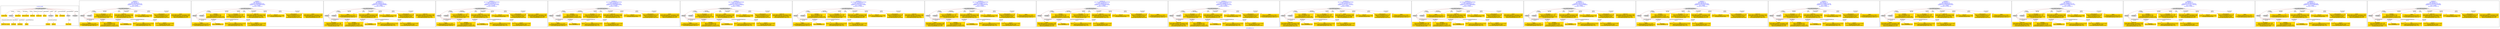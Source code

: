 digraph n0 {
fontcolor="blue"
remincross="true"
label="s28-wildlife-art.csv"
subgraph cluster_0 {
label="1-correct model"
n2[style="filled",color="white",fillcolor="lightgray",label="CulturalHeritageObject1"];
n3[shape="plaintext",style="filled",fillcolor="gold",label="Create Date"];
n4[style="filled",color="white",fillcolor="lightgray",label="Person1"];
n5[shape="plaintext",style="filled",fillcolor="gold",label="Description"];
n6[shape="plaintext",style="filled",fillcolor="gold",label="Measurements"];
n7[shape="plaintext",style="filled",fillcolor="gold",label="Materials"];
n8[shape="plaintext",style="filled",fillcolor="gold",label="Credit Line"];
n9[shape="plaintext",style="filled",fillcolor="gold",label="Owner"];
n10[style="filled",color="white",fillcolor="lightgray",label="Concept1"];
n11[shape="plaintext",style="filled",fillcolor="gold",label="Title"];
n12[shape="plaintext",style="filled",fillcolor="gold",label="ID Number"];
n13[style="filled",color="white",fillcolor="lightgray",label="Place1"];
n14[style="filled",color="white",fillcolor="lightgray",label="Concept2"];
n15[shape="plaintext",style="filled",fillcolor="gold",label="Maker Bio Country"];
n16[shape="plaintext",style="filled",fillcolor="gold",label="birthDate"];
n17[shape="plaintext",style="filled",fillcolor="gold",label="deathDate"];
n18[shape="plaintext",style="filled",fillcolor="gold",label="Maker"];
n19[shape="plaintext",style="filled",fillcolor="gold",label="Place Made"];
n20[shape="plaintext",style="filled",fillcolor="gold",label="Category"];
n21[shape="plaintext",style="filled",fillcolor="gold",label="Option1"];
}
subgraph cluster_1 {
label="candidate 0\nlink coherence:1.0\nnode coherence:1.0\nconfidence:0.6515340350281529\nmapping score:0.667178011676051\ncost:11.99999\n-precision:0.58-recall:0.37"
n23[style="filled",color="white",fillcolor="lightgray",label="CulturalHeritageObject1"];
n24[style="filled",color="white",fillcolor="lightgray",label="Person1"];
n25[style="filled",color="white",fillcolor="lightgray",label="Concept1"];
n26[shape="plaintext",style="filled",fillcolor="gold",label="Maker\n[Person,nameOfThePerson,0.956]\n[CulturalHeritageObject,provenance,0.024]\n[CulturalHeritageObject,title,0.02]"];
n27[shape="plaintext",style="filled",fillcolor="gold",label="Category\n[CulturalHeritageObject,provenance,0.684]\n[Concept,prefLabel,0.282]\n[CulturalHeritageObject,medium,0.034]"];
n28[shape="plaintext",style="filled",fillcolor="gold",label="Description\n[CulturalHeritageObject,title,0.798]\n[Person,nameOfThePerson,0.113]\n[CulturalHeritageObject,provenance,0.063]\n[Concept,prefLabel,0.026]"];
n29[shape="plaintext",style="filled",fillcolor="gold",label="Credit Line\n[CulturalHeritageObject,provenance,0.534]\n[CulturalHeritageObject,rightsHolder,0.364]\n[Person,nameOfThePerson,0.055]\n[CulturalHeritageObject,title,0.047]"];
n30[shape="plaintext",style="filled",fillcolor="gold",label="Materials\n[CulturalHeritageObject,medium,0.998]\n[Concept,prefLabel,0.002]"];
n31[shape="plaintext",style="filled",fillcolor="gold",label="Measurements\n[CulturalHeritageObject,extent,0.76]\n[Person,nameOfThePerson,0.23]\n[Person,dateOfDeath,0.009]\n[CulturalHeritageObject,title,0.001]"];
n32[shape="plaintext",style="filled",fillcolor="gold",label="birthDate\n[Person,dateOfDeath,0.67]\n[Person,dateOfBirth,0.188]\n[CulturalHeritageObject,created,0.128]\n[CulturalHeritageObject,provenance,0.014]"];
n33[shape="plaintext",style="filled",fillcolor="gold",label="deathDate\n[Person,dateOfDeath,1.0]"];
n34[shape="plaintext",style="filled",fillcolor="gold",label="Owner\n[CulturalHeritageObject,provenance,0.538]\n[CulturalHeritageObject,rightsHolder,0.301]\n[CulturalHeritageObject,title,0.088]\n[Person,nameOfThePerson,0.073]"];
n35[shape="plaintext",style="filled",fillcolor="gold",label="Title\n[Person,countryAssociatedWithThePerson,0.632]\n[Person,nameOfThePerson,0.216]\n[CulturalHeritageObject,title,0.152]"];
}
subgraph cluster_2 {
label="candidate 1\nlink coherence:1.0\nnode coherence:1.0\nconfidence:0.6455809899438589\nmapping score:0.6651936633146196\ncost:11.99999\n-precision:0.5-recall:0.32"
n37[style="filled",color="white",fillcolor="lightgray",label="CulturalHeritageObject1"];
n38[style="filled",color="white",fillcolor="lightgray",label="Person1"];
n39[style="filled",color="white",fillcolor="lightgray",label="Concept1"];
n40[shape="plaintext",style="filled",fillcolor="gold",label="Maker\n[Person,nameOfThePerson,0.956]\n[CulturalHeritageObject,provenance,0.024]\n[CulturalHeritageObject,title,0.02]"];
n41[shape="plaintext",style="filled",fillcolor="gold",label="Category\n[CulturalHeritageObject,provenance,0.684]\n[Concept,prefLabel,0.282]\n[CulturalHeritageObject,medium,0.034]"];
n42[shape="plaintext",style="filled",fillcolor="gold",label="birthDate\n[Person,dateOfDeath,0.67]\n[Person,dateOfBirth,0.188]\n[CulturalHeritageObject,created,0.128]\n[CulturalHeritageObject,provenance,0.014]"];
n43[shape="plaintext",style="filled",fillcolor="gold",label="Description\n[CulturalHeritageObject,title,0.798]\n[Person,nameOfThePerson,0.113]\n[CulturalHeritageObject,provenance,0.063]\n[Concept,prefLabel,0.026]"];
n44[shape="plaintext",style="filled",fillcolor="gold",label="Credit Line\n[CulturalHeritageObject,provenance,0.534]\n[CulturalHeritageObject,rightsHolder,0.364]\n[Person,nameOfThePerson,0.055]\n[CulturalHeritageObject,title,0.047]"];
n45[shape="plaintext",style="filled",fillcolor="gold",label="Materials\n[CulturalHeritageObject,medium,0.998]\n[Concept,prefLabel,0.002]"];
n46[shape="plaintext",style="filled",fillcolor="gold",label="Measurements\n[CulturalHeritageObject,extent,0.76]\n[Person,nameOfThePerson,0.23]\n[Person,dateOfDeath,0.009]\n[CulturalHeritageObject,title,0.001]"];
n47[shape="plaintext",style="filled",fillcolor="gold",label="deathDate\n[Person,dateOfDeath,1.0]"];
n48[shape="plaintext",style="filled",fillcolor="gold",label="Owner\n[CulturalHeritageObject,provenance,0.538]\n[CulturalHeritageObject,rightsHolder,0.301]\n[CulturalHeritageObject,title,0.088]\n[Person,nameOfThePerson,0.073]"];
n49[shape="plaintext",style="filled",fillcolor="gold",label="Title\n[Person,countryAssociatedWithThePerson,0.632]\n[Person,nameOfThePerson,0.216]\n[CulturalHeritageObject,title,0.152]"];
}
subgraph cluster_3 {
label="candidate 10\nlink coherence:1.0\nnode coherence:1.0\nconfidence:0.482581014806558\nmapping score:0.6108603382688527\ncost:11.99999\n-precision:0.67-recall:0.42"
n51[style="filled",color="white",fillcolor="lightgray",label="CulturalHeritageObject1"];
n52[style="filled",color="white",fillcolor="lightgray",label="Person1"];
n53[style="filled",color="white",fillcolor="lightgray",label="Concept1"];
n54[shape="plaintext",style="filled",fillcolor="gold",label="Description\n[CulturalHeritageObject,title,0.798]\n[Person,nameOfThePerson,0.113]\n[CulturalHeritageObject,provenance,0.063]\n[Concept,prefLabel,0.026]"];
n55[shape="plaintext",style="filled",fillcolor="gold",label="Category\n[CulturalHeritageObject,provenance,0.684]\n[Concept,prefLabel,0.282]\n[CulturalHeritageObject,medium,0.034]"];
n56[shape="plaintext",style="filled",fillcolor="gold",label="Maker\n[Person,nameOfThePerson,0.956]\n[CulturalHeritageObject,provenance,0.024]\n[CulturalHeritageObject,title,0.02]"];
n57[shape="plaintext",style="filled",fillcolor="gold",label="Owner\n[CulturalHeritageObject,provenance,0.538]\n[CulturalHeritageObject,rightsHolder,0.301]\n[CulturalHeritageObject,title,0.088]\n[Person,nameOfThePerson,0.073]"];
n58[shape="plaintext",style="filled",fillcolor="gold",label="Materials\n[CulturalHeritageObject,medium,0.998]\n[Concept,prefLabel,0.002]"];
n59[shape="plaintext",style="filled",fillcolor="gold",label="Measurements\n[CulturalHeritageObject,extent,0.76]\n[Person,nameOfThePerson,0.23]\n[Person,dateOfDeath,0.009]\n[CulturalHeritageObject,title,0.001]"];
n60[shape="plaintext",style="filled",fillcolor="gold",label="birthDate\n[Person,dateOfDeath,0.67]\n[Person,dateOfBirth,0.188]\n[CulturalHeritageObject,created,0.128]\n[CulturalHeritageObject,provenance,0.014]"];
n61[shape="plaintext",style="filled",fillcolor="gold",label="deathDate\n[Person,dateOfDeath,1.0]"];
n62[shape="plaintext",style="filled",fillcolor="gold",label="Credit Line\n[CulturalHeritageObject,provenance,0.534]\n[CulturalHeritageObject,rightsHolder,0.364]\n[Person,nameOfThePerson,0.055]\n[CulturalHeritageObject,title,0.047]"];
n63[shape="plaintext",style="filled",fillcolor="gold",label="Title\n[Person,countryAssociatedWithThePerson,0.632]\n[Person,nameOfThePerson,0.216]\n[CulturalHeritageObject,title,0.152]"];
}
subgraph cluster_4 {
label="candidate 11\nlink coherence:0.9166666666666666\nnode coherence:1.0\nconfidence:0.6515340350281529\nmapping score:0.667178011676051\ncost:111.009992\n-precision:0.58-recall:0.37"
n65[style="filled",color="white",fillcolor="lightgray",label="CulturalHeritageObject1"];
n66[style="filled",color="white",fillcolor="lightgray",label="Person1"];
n67[style="filled",color="white",fillcolor="lightgray",label="Concept1"];
n68[shape="plaintext",style="filled",fillcolor="gold",label="Maker\n[Person,nameOfThePerson,0.956]\n[CulturalHeritageObject,provenance,0.024]\n[CulturalHeritageObject,title,0.02]"];
n69[shape="plaintext",style="filled",fillcolor="gold",label="Category\n[CulturalHeritageObject,provenance,0.684]\n[Concept,prefLabel,0.282]\n[CulturalHeritageObject,medium,0.034]"];
n70[shape="plaintext",style="filled",fillcolor="gold",label="Description\n[CulturalHeritageObject,title,0.798]\n[Person,nameOfThePerson,0.113]\n[CulturalHeritageObject,provenance,0.063]\n[Concept,prefLabel,0.026]"];
n71[shape="plaintext",style="filled",fillcolor="gold",label="Credit Line\n[CulturalHeritageObject,provenance,0.534]\n[CulturalHeritageObject,rightsHolder,0.364]\n[Person,nameOfThePerson,0.055]\n[CulturalHeritageObject,title,0.047]"];
n72[shape="plaintext",style="filled",fillcolor="gold",label="Materials\n[CulturalHeritageObject,medium,0.998]\n[Concept,prefLabel,0.002]"];
n73[shape="plaintext",style="filled",fillcolor="gold",label="Measurements\n[CulturalHeritageObject,extent,0.76]\n[Person,nameOfThePerson,0.23]\n[Person,dateOfDeath,0.009]\n[CulturalHeritageObject,title,0.001]"];
n74[shape="plaintext",style="filled",fillcolor="gold",label="birthDate\n[Person,dateOfDeath,0.67]\n[Person,dateOfBirth,0.188]\n[CulturalHeritageObject,created,0.128]\n[CulturalHeritageObject,provenance,0.014]"];
n75[shape="plaintext",style="filled",fillcolor="gold",label="deathDate\n[Person,dateOfDeath,1.0]"];
n76[shape="plaintext",style="filled",fillcolor="gold",label="Owner\n[CulturalHeritageObject,provenance,0.538]\n[CulturalHeritageObject,rightsHolder,0.301]\n[CulturalHeritageObject,title,0.088]\n[Person,nameOfThePerson,0.073]"];
n77[shape="plaintext",style="filled",fillcolor="gold",label="Title\n[Person,countryAssociatedWithThePerson,0.632]\n[Person,nameOfThePerson,0.216]\n[CulturalHeritageObject,title,0.152]"];
}
subgraph cluster_5 {
label="candidate 12\nlink coherence:0.9166666666666666\nnode coherence:1.0\nconfidence:0.6455809899438589\nmapping score:0.6651936633146196\ncost:111.009992\n-precision:0.5-recall:0.32"
n79[style="filled",color="white",fillcolor="lightgray",label="CulturalHeritageObject1"];
n80[style="filled",color="white",fillcolor="lightgray",label="Person1"];
n81[style="filled",color="white",fillcolor="lightgray",label="Concept1"];
n82[shape="plaintext",style="filled",fillcolor="gold",label="Maker\n[Person,nameOfThePerson,0.956]\n[CulturalHeritageObject,provenance,0.024]\n[CulturalHeritageObject,title,0.02]"];
n83[shape="plaintext",style="filled",fillcolor="gold",label="Category\n[CulturalHeritageObject,provenance,0.684]\n[Concept,prefLabel,0.282]\n[CulturalHeritageObject,medium,0.034]"];
n84[shape="plaintext",style="filled",fillcolor="gold",label="birthDate\n[Person,dateOfDeath,0.67]\n[Person,dateOfBirth,0.188]\n[CulturalHeritageObject,created,0.128]\n[CulturalHeritageObject,provenance,0.014]"];
n85[shape="plaintext",style="filled",fillcolor="gold",label="Description\n[CulturalHeritageObject,title,0.798]\n[Person,nameOfThePerson,0.113]\n[CulturalHeritageObject,provenance,0.063]\n[Concept,prefLabel,0.026]"];
n86[shape="plaintext",style="filled",fillcolor="gold",label="Credit Line\n[CulturalHeritageObject,provenance,0.534]\n[CulturalHeritageObject,rightsHolder,0.364]\n[Person,nameOfThePerson,0.055]\n[CulturalHeritageObject,title,0.047]"];
n87[shape="plaintext",style="filled",fillcolor="gold",label="Materials\n[CulturalHeritageObject,medium,0.998]\n[Concept,prefLabel,0.002]"];
n88[shape="plaintext",style="filled",fillcolor="gold",label="Measurements\n[CulturalHeritageObject,extent,0.76]\n[Person,nameOfThePerson,0.23]\n[Person,dateOfDeath,0.009]\n[CulturalHeritageObject,title,0.001]"];
n89[shape="plaintext",style="filled",fillcolor="gold",label="deathDate\n[Person,dateOfDeath,1.0]"];
n90[shape="plaintext",style="filled",fillcolor="gold",label="Owner\n[CulturalHeritageObject,provenance,0.538]\n[CulturalHeritageObject,rightsHolder,0.301]\n[CulturalHeritageObject,title,0.088]\n[Person,nameOfThePerson,0.073]"];
n91[shape="plaintext",style="filled",fillcolor="gold",label="Title\n[Person,countryAssociatedWithThePerson,0.632]\n[Person,nameOfThePerson,0.216]\n[CulturalHeritageObject,title,0.152]"];
}
subgraph cluster_6 {
label="candidate 13\nlink coherence:0.9166666666666666\nnode coherence:1.0\nconfidence:0.64473137996425\nmapping score:0.6649104599880834\ncost:111.009992\n-precision:0.75-recall:0.47"
n93[style="filled",color="white",fillcolor="lightgray",label="CulturalHeritageObject1"];
n94[style="filled",color="white",fillcolor="lightgray",label="Person1"];
n95[style="filled",color="white",fillcolor="lightgray",label="Concept1"];
n96[shape="plaintext",style="filled",fillcolor="gold",label="Maker\n[Person,nameOfThePerson,0.956]\n[CulturalHeritageObject,provenance,0.024]\n[CulturalHeritageObject,title,0.02]"];
n97[shape="plaintext",style="filled",fillcolor="gold",label="Category\n[CulturalHeritageObject,provenance,0.684]\n[Concept,prefLabel,0.282]\n[CulturalHeritageObject,medium,0.034]"];
n98[shape="plaintext",style="filled",fillcolor="gold",label="Description\n[CulturalHeritageObject,title,0.798]\n[Person,nameOfThePerson,0.113]\n[CulturalHeritageObject,provenance,0.063]\n[Concept,prefLabel,0.026]"];
n99[shape="plaintext",style="filled",fillcolor="gold",label="Owner\n[CulturalHeritageObject,provenance,0.538]\n[CulturalHeritageObject,rightsHolder,0.301]\n[CulturalHeritageObject,title,0.088]\n[Person,nameOfThePerson,0.073]"];
n100[shape="plaintext",style="filled",fillcolor="gold",label="Materials\n[CulturalHeritageObject,medium,0.998]\n[Concept,prefLabel,0.002]"];
n101[shape="plaintext",style="filled",fillcolor="gold",label="Measurements\n[CulturalHeritageObject,extent,0.76]\n[Person,nameOfThePerson,0.23]\n[Person,dateOfDeath,0.009]\n[CulturalHeritageObject,title,0.001]"];
n102[shape="plaintext",style="filled",fillcolor="gold",label="birthDate\n[Person,dateOfDeath,0.67]\n[Person,dateOfBirth,0.188]\n[CulturalHeritageObject,created,0.128]\n[CulturalHeritageObject,provenance,0.014]"];
n103[shape="plaintext",style="filled",fillcolor="gold",label="deathDate\n[Person,dateOfDeath,1.0]"];
n104[shape="plaintext",style="filled",fillcolor="gold",label="Credit Line\n[CulturalHeritageObject,provenance,0.534]\n[CulturalHeritageObject,rightsHolder,0.364]\n[Person,nameOfThePerson,0.055]\n[CulturalHeritageObject,title,0.047]"];
n105[shape="plaintext",style="filled",fillcolor="gold",label="Title\n[Person,countryAssociatedWithThePerson,0.632]\n[Person,nameOfThePerson,0.216]\n[CulturalHeritageObject,title,0.152]"];
}
subgraph cluster_7 {
label="candidate 14\nlink coherence:0.9166666666666666\nnode coherence:1.0\nconfidence:0.6387783348799561\nmapping score:0.662926111626652\ncost:111.009992\n-precision:0.67-recall:0.42"
n107[style="filled",color="white",fillcolor="lightgray",label="CulturalHeritageObject1"];
n108[style="filled",color="white",fillcolor="lightgray",label="Person1"];
n109[style="filled",color="white",fillcolor="lightgray",label="Concept1"];
n110[shape="plaintext",style="filled",fillcolor="gold",label="Maker\n[Person,nameOfThePerson,0.956]\n[CulturalHeritageObject,provenance,0.024]\n[CulturalHeritageObject,title,0.02]"];
n111[shape="plaintext",style="filled",fillcolor="gold",label="Category\n[CulturalHeritageObject,provenance,0.684]\n[Concept,prefLabel,0.282]\n[CulturalHeritageObject,medium,0.034]"];
n112[shape="plaintext",style="filled",fillcolor="gold",label="birthDate\n[Person,dateOfDeath,0.67]\n[Person,dateOfBirth,0.188]\n[CulturalHeritageObject,created,0.128]\n[CulturalHeritageObject,provenance,0.014]"];
n113[shape="plaintext",style="filled",fillcolor="gold",label="Description\n[CulturalHeritageObject,title,0.798]\n[Person,nameOfThePerson,0.113]\n[CulturalHeritageObject,provenance,0.063]\n[Concept,prefLabel,0.026]"];
n114[shape="plaintext",style="filled",fillcolor="gold",label="Owner\n[CulturalHeritageObject,provenance,0.538]\n[CulturalHeritageObject,rightsHolder,0.301]\n[CulturalHeritageObject,title,0.088]\n[Person,nameOfThePerson,0.073]"];
n115[shape="plaintext",style="filled",fillcolor="gold",label="Materials\n[CulturalHeritageObject,medium,0.998]\n[Concept,prefLabel,0.002]"];
n116[shape="plaintext",style="filled",fillcolor="gold",label="Measurements\n[CulturalHeritageObject,extent,0.76]\n[Person,nameOfThePerson,0.23]\n[Person,dateOfDeath,0.009]\n[CulturalHeritageObject,title,0.001]"];
n117[shape="plaintext",style="filled",fillcolor="gold",label="deathDate\n[Person,dateOfDeath,1.0]"];
n118[shape="plaintext",style="filled",fillcolor="gold",label="Credit Line\n[CulturalHeritageObject,provenance,0.534]\n[CulturalHeritageObject,rightsHolder,0.364]\n[Person,nameOfThePerson,0.055]\n[CulturalHeritageObject,title,0.047]"];
n119[shape="plaintext",style="filled",fillcolor="gold",label="Title\n[Person,countryAssociatedWithThePerson,0.632]\n[Person,nameOfThePerson,0.216]\n[CulturalHeritageObject,title,0.152]"];
}
subgraph cluster_8 {
label="candidate 15\nlink coherence:0.9166666666666666\nnode coherence:1.0\nconfidence:0.5118880217338799\nmapping score:0.62062934057796\ncost:111.009992\n-precision:0.5-recall:0.32"
n121[style="filled",color="white",fillcolor="lightgray",label="CulturalHeritageObject1"];
n122[style="filled",color="white",fillcolor="lightgray",label="Person1"];
n123[style="filled",color="white",fillcolor="lightgray",label="Concept1"];
n124[shape="plaintext",style="filled",fillcolor="gold",label="Owner\n[CulturalHeritageObject,provenance,0.538]\n[CulturalHeritageObject,rightsHolder,0.301]\n[CulturalHeritageObject,title,0.088]\n[Person,nameOfThePerson,0.073]"];
n125[shape="plaintext",style="filled",fillcolor="gold",label="Category\n[CulturalHeritageObject,provenance,0.684]\n[Concept,prefLabel,0.282]\n[CulturalHeritageObject,medium,0.034]"];
n126[shape="plaintext",style="filled",fillcolor="gold",label="Description\n[CulturalHeritageObject,title,0.798]\n[Person,nameOfThePerson,0.113]\n[CulturalHeritageObject,provenance,0.063]\n[Concept,prefLabel,0.026]"];
n127[shape="plaintext",style="filled",fillcolor="gold",label="Credit Line\n[CulturalHeritageObject,provenance,0.534]\n[CulturalHeritageObject,rightsHolder,0.364]\n[Person,nameOfThePerson,0.055]\n[CulturalHeritageObject,title,0.047]"];
n128[shape="plaintext",style="filled",fillcolor="gold",label="Materials\n[CulturalHeritageObject,medium,0.998]\n[Concept,prefLabel,0.002]"];
n129[shape="plaintext",style="filled",fillcolor="gold",label="Measurements\n[CulturalHeritageObject,extent,0.76]\n[Person,nameOfThePerson,0.23]\n[Person,dateOfDeath,0.009]\n[CulturalHeritageObject,title,0.001]"];
n130[shape="plaintext",style="filled",fillcolor="gold",label="birthDate\n[Person,dateOfDeath,0.67]\n[Person,dateOfBirth,0.188]\n[CulturalHeritageObject,created,0.128]\n[CulturalHeritageObject,provenance,0.014]"];
n131[shape="plaintext",style="filled",fillcolor="gold",label="deathDate\n[Person,dateOfDeath,1.0]"];
n132[shape="plaintext",style="filled",fillcolor="gold",label="Maker\n[Person,nameOfThePerson,0.956]\n[CulturalHeritageObject,provenance,0.024]\n[CulturalHeritageObject,title,0.02]"];
n133[shape="plaintext",style="filled",fillcolor="gold",label="Title\n[Person,countryAssociatedWithThePerson,0.632]\n[Person,nameOfThePerson,0.216]\n[CulturalHeritageObject,title,0.152]"];
}
subgraph cluster_9 {
label="candidate 16\nlink coherence:0.9166666666666666\nnode coherence:1.0\nconfidence:0.5059349766495859\nmapping score:0.6186449922165287\ncost:111.009992\n-precision:0.42-recall:0.26"
n135[style="filled",color="white",fillcolor="lightgray",label="CulturalHeritageObject1"];
n136[style="filled",color="white",fillcolor="lightgray",label="Person1"];
n137[style="filled",color="white",fillcolor="lightgray",label="Concept1"];
n138[shape="plaintext",style="filled",fillcolor="gold",label="Owner\n[CulturalHeritageObject,provenance,0.538]\n[CulturalHeritageObject,rightsHolder,0.301]\n[CulturalHeritageObject,title,0.088]\n[Person,nameOfThePerson,0.073]"];
n139[shape="plaintext",style="filled",fillcolor="gold",label="Category\n[CulturalHeritageObject,provenance,0.684]\n[Concept,prefLabel,0.282]\n[CulturalHeritageObject,medium,0.034]"];
n140[shape="plaintext",style="filled",fillcolor="gold",label="birthDate\n[Person,dateOfDeath,0.67]\n[Person,dateOfBirth,0.188]\n[CulturalHeritageObject,created,0.128]\n[CulturalHeritageObject,provenance,0.014]"];
n141[shape="plaintext",style="filled",fillcolor="gold",label="Description\n[CulturalHeritageObject,title,0.798]\n[Person,nameOfThePerson,0.113]\n[CulturalHeritageObject,provenance,0.063]\n[Concept,prefLabel,0.026]"];
n142[shape="plaintext",style="filled",fillcolor="gold",label="Credit Line\n[CulturalHeritageObject,provenance,0.534]\n[CulturalHeritageObject,rightsHolder,0.364]\n[Person,nameOfThePerson,0.055]\n[CulturalHeritageObject,title,0.047]"];
n143[shape="plaintext",style="filled",fillcolor="gold",label="Materials\n[CulturalHeritageObject,medium,0.998]\n[Concept,prefLabel,0.002]"];
n144[shape="plaintext",style="filled",fillcolor="gold",label="Measurements\n[CulturalHeritageObject,extent,0.76]\n[Person,nameOfThePerson,0.23]\n[Person,dateOfDeath,0.009]\n[CulturalHeritageObject,title,0.001]"];
n145[shape="plaintext",style="filled",fillcolor="gold",label="deathDate\n[Person,dateOfDeath,1.0]"];
n146[shape="plaintext",style="filled",fillcolor="gold",label="Maker\n[Person,nameOfThePerson,0.956]\n[CulturalHeritageObject,provenance,0.024]\n[CulturalHeritageObject,title,0.02]"];
n147[shape="plaintext",style="filled",fillcolor="gold",label="Title\n[Person,countryAssociatedWithThePerson,0.632]\n[Person,nameOfThePerson,0.216]\n[CulturalHeritageObject,title,0.152]"];
}
subgraph cluster_10 {
label="candidate 17\nlink coherence:0.9166666666666666\nnode coherence:1.0\nconfidence:0.5036883578242005\nmapping score:0.6178961192747335\ncost:111.009992\n-precision:0.58-recall:0.37"
n149[style="filled",color="white",fillcolor="lightgray",label="CulturalHeritageObject1"];
n150[style="filled",color="white",fillcolor="lightgray",label="Person1"];
n151[style="filled",color="white",fillcolor="lightgray",label="Concept1"];
n152[shape="plaintext",style="filled",fillcolor="gold",label="Credit Line\n[CulturalHeritageObject,provenance,0.534]\n[CulturalHeritageObject,rightsHolder,0.364]\n[Person,nameOfThePerson,0.055]\n[CulturalHeritageObject,title,0.047]"];
n153[shape="plaintext",style="filled",fillcolor="gold",label="Category\n[CulturalHeritageObject,provenance,0.684]\n[Concept,prefLabel,0.282]\n[CulturalHeritageObject,medium,0.034]"];
n154[shape="plaintext",style="filled",fillcolor="gold",label="Description\n[CulturalHeritageObject,title,0.798]\n[Person,nameOfThePerson,0.113]\n[CulturalHeritageObject,provenance,0.063]\n[Concept,prefLabel,0.026]"];
n155[shape="plaintext",style="filled",fillcolor="gold",label="Owner\n[CulturalHeritageObject,provenance,0.538]\n[CulturalHeritageObject,rightsHolder,0.301]\n[CulturalHeritageObject,title,0.088]\n[Person,nameOfThePerson,0.073]"];
n156[shape="plaintext",style="filled",fillcolor="gold",label="Materials\n[CulturalHeritageObject,medium,0.998]\n[Concept,prefLabel,0.002]"];
n157[shape="plaintext",style="filled",fillcolor="gold",label="Measurements\n[CulturalHeritageObject,extent,0.76]\n[Person,nameOfThePerson,0.23]\n[Person,dateOfDeath,0.009]\n[CulturalHeritageObject,title,0.001]"];
n158[shape="plaintext",style="filled",fillcolor="gold",label="birthDate\n[Person,dateOfDeath,0.67]\n[Person,dateOfBirth,0.188]\n[CulturalHeritageObject,created,0.128]\n[CulturalHeritageObject,provenance,0.014]"];
n159[shape="plaintext",style="filled",fillcolor="gold",label="deathDate\n[Person,dateOfDeath,1.0]"];
n160[shape="plaintext",style="filled",fillcolor="gold",label="Maker\n[Person,nameOfThePerson,0.956]\n[CulturalHeritageObject,provenance,0.024]\n[CulturalHeritageObject,title,0.02]"];
n161[shape="plaintext",style="filled",fillcolor="gold",label="Title\n[Person,countryAssociatedWithThePerson,0.632]\n[Person,nameOfThePerson,0.216]\n[CulturalHeritageObject,title,0.152]"];
}
subgraph cluster_11 {
label="candidate 18\nlink coherence:0.9166666666666666\nnode coherence:1.0\nconfidence:0.49773531273990657\nmapping score:0.6159117709133022\ncost:111.009992\n-precision:0.5-recall:0.32"
n163[style="filled",color="white",fillcolor="lightgray",label="CulturalHeritageObject1"];
n164[style="filled",color="white",fillcolor="lightgray",label="Person1"];
n165[style="filled",color="white",fillcolor="lightgray",label="Concept1"];
n166[shape="plaintext",style="filled",fillcolor="gold",label="Credit Line\n[CulturalHeritageObject,provenance,0.534]\n[CulturalHeritageObject,rightsHolder,0.364]\n[Person,nameOfThePerson,0.055]\n[CulturalHeritageObject,title,0.047]"];
n167[shape="plaintext",style="filled",fillcolor="gold",label="Category\n[CulturalHeritageObject,provenance,0.684]\n[Concept,prefLabel,0.282]\n[CulturalHeritageObject,medium,0.034]"];
n168[shape="plaintext",style="filled",fillcolor="gold",label="birthDate\n[Person,dateOfDeath,0.67]\n[Person,dateOfBirth,0.188]\n[CulturalHeritageObject,created,0.128]\n[CulturalHeritageObject,provenance,0.014]"];
n169[shape="plaintext",style="filled",fillcolor="gold",label="Description\n[CulturalHeritageObject,title,0.798]\n[Person,nameOfThePerson,0.113]\n[CulturalHeritageObject,provenance,0.063]\n[Concept,prefLabel,0.026]"];
n170[shape="plaintext",style="filled",fillcolor="gold",label="Owner\n[CulturalHeritageObject,provenance,0.538]\n[CulturalHeritageObject,rightsHolder,0.301]\n[CulturalHeritageObject,title,0.088]\n[Person,nameOfThePerson,0.073]"];
n171[shape="plaintext",style="filled",fillcolor="gold",label="Materials\n[CulturalHeritageObject,medium,0.998]\n[Concept,prefLabel,0.002]"];
n172[shape="plaintext",style="filled",fillcolor="gold",label="Measurements\n[CulturalHeritageObject,extent,0.76]\n[Person,nameOfThePerson,0.23]\n[Person,dateOfDeath,0.009]\n[CulturalHeritageObject,title,0.001]"];
n173[shape="plaintext",style="filled",fillcolor="gold",label="deathDate\n[Person,dateOfDeath,1.0]"];
n174[shape="plaintext",style="filled",fillcolor="gold",label="Maker\n[Person,nameOfThePerson,0.956]\n[CulturalHeritageObject,provenance,0.024]\n[CulturalHeritageObject,title,0.02]"];
n175[shape="plaintext",style="filled",fillcolor="gold",label="Title\n[Person,countryAssociatedWithThePerson,0.632]\n[Person,nameOfThePerson,0.216]\n[CulturalHeritageObject,title,0.152]"];
}
subgraph cluster_12 {
label="candidate 19\nlink coherence:0.9166666666666666\nnode coherence:1.0\nconfidence:0.4893836698704609\nmapping score:0.6131278899568203\ncost:111.009992\n-precision:0.5-recall:0.32"
n177[style="filled",color="white",fillcolor="lightgray",label="CulturalHeritageObject1"];
n178[style="filled",color="white",fillcolor="lightgray",label="Person1"];
n179[style="filled",color="white",fillcolor="lightgray",label="Concept1"];
n180[shape="plaintext",style="filled",fillcolor="gold",label="Description\n[CulturalHeritageObject,title,0.798]\n[Person,nameOfThePerson,0.113]\n[CulturalHeritageObject,provenance,0.063]\n[Concept,prefLabel,0.026]"];
n181[shape="plaintext",style="filled",fillcolor="gold",label="Category\n[CulturalHeritageObject,provenance,0.684]\n[Concept,prefLabel,0.282]\n[CulturalHeritageObject,medium,0.034]"];
n182[shape="plaintext",style="filled",fillcolor="gold",label="Maker\n[Person,nameOfThePerson,0.956]\n[CulturalHeritageObject,provenance,0.024]\n[CulturalHeritageObject,title,0.02]"];
n183[shape="plaintext",style="filled",fillcolor="gold",label="Credit Line\n[CulturalHeritageObject,provenance,0.534]\n[CulturalHeritageObject,rightsHolder,0.364]\n[Person,nameOfThePerson,0.055]\n[CulturalHeritageObject,title,0.047]"];
n184[shape="plaintext",style="filled",fillcolor="gold",label="Materials\n[CulturalHeritageObject,medium,0.998]\n[Concept,prefLabel,0.002]"];
n185[shape="plaintext",style="filled",fillcolor="gold",label="Measurements\n[CulturalHeritageObject,extent,0.76]\n[Person,nameOfThePerson,0.23]\n[Person,dateOfDeath,0.009]\n[CulturalHeritageObject,title,0.001]"];
n186[shape="plaintext",style="filled",fillcolor="gold",label="birthDate\n[Person,dateOfDeath,0.67]\n[Person,dateOfBirth,0.188]\n[CulturalHeritageObject,created,0.128]\n[CulturalHeritageObject,provenance,0.014]"];
n187[shape="plaintext",style="filled",fillcolor="gold",label="deathDate\n[Person,dateOfDeath,1.0]"];
n188[shape="plaintext",style="filled",fillcolor="gold",label="Owner\n[CulturalHeritageObject,provenance,0.538]\n[CulturalHeritageObject,rightsHolder,0.301]\n[CulturalHeritageObject,title,0.088]\n[Person,nameOfThePerson,0.073]"];
n189[shape="plaintext",style="filled",fillcolor="gold",label="Title\n[Person,countryAssociatedWithThePerson,0.632]\n[Person,nameOfThePerson,0.216]\n[CulturalHeritageObject,title,0.152]"];
}
subgraph cluster_13 {
label="candidate 2\nlink coherence:1.0\nnode coherence:1.0\nconfidence:0.64473137996425\nmapping score:0.6649104599880834\ncost:11.99999\n-precision:0.75-recall:0.47"
n191[style="filled",color="white",fillcolor="lightgray",label="CulturalHeritageObject1"];
n192[style="filled",color="white",fillcolor="lightgray",label="Person1"];
n193[style="filled",color="white",fillcolor="lightgray",label="Concept1"];
n194[shape="plaintext",style="filled",fillcolor="gold",label="Maker\n[Person,nameOfThePerson,0.956]\n[CulturalHeritageObject,provenance,0.024]\n[CulturalHeritageObject,title,0.02]"];
n195[shape="plaintext",style="filled",fillcolor="gold",label="Category\n[CulturalHeritageObject,provenance,0.684]\n[Concept,prefLabel,0.282]\n[CulturalHeritageObject,medium,0.034]"];
n196[shape="plaintext",style="filled",fillcolor="gold",label="Description\n[CulturalHeritageObject,title,0.798]\n[Person,nameOfThePerson,0.113]\n[CulturalHeritageObject,provenance,0.063]\n[Concept,prefLabel,0.026]"];
n197[shape="plaintext",style="filled",fillcolor="gold",label="Owner\n[CulturalHeritageObject,provenance,0.538]\n[CulturalHeritageObject,rightsHolder,0.301]\n[CulturalHeritageObject,title,0.088]\n[Person,nameOfThePerson,0.073]"];
n198[shape="plaintext",style="filled",fillcolor="gold",label="Materials\n[CulturalHeritageObject,medium,0.998]\n[Concept,prefLabel,0.002]"];
n199[shape="plaintext",style="filled",fillcolor="gold",label="Measurements\n[CulturalHeritageObject,extent,0.76]\n[Person,nameOfThePerson,0.23]\n[Person,dateOfDeath,0.009]\n[CulturalHeritageObject,title,0.001]"];
n200[shape="plaintext",style="filled",fillcolor="gold",label="birthDate\n[Person,dateOfDeath,0.67]\n[Person,dateOfBirth,0.188]\n[CulturalHeritageObject,created,0.128]\n[CulturalHeritageObject,provenance,0.014]"];
n201[shape="plaintext",style="filled",fillcolor="gold",label="deathDate\n[Person,dateOfDeath,1.0]"];
n202[shape="plaintext",style="filled",fillcolor="gold",label="Credit Line\n[CulturalHeritageObject,provenance,0.534]\n[CulturalHeritageObject,rightsHolder,0.364]\n[Person,nameOfThePerson,0.055]\n[CulturalHeritageObject,title,0.047]"];
n203[shape="plaintext",style="filled",fillcolor="gold",label="Title\n[Person,countryAssociatedWithThePerson,0.632]\n[Person,nameOfThePerson,0.216]\n[CulturalHeritageObject,title,0.152]"];
}
subgraph cluster_14 {
label="candidate 3\nlink coherence:1.0\nnode coherence:1.0\nconfidence:0.6387783348799561\nmapping score:0.662926111626652\ncost:11.99999\n-precision:0.67-recall:0.42"
n205[style="filled",color="white",fillcolor="lightgray",label="CulturalHeritageObject1"];
n206[style="filled",color="white",fillcolor="lightgray",label="Person1"];
n207[style="filled",color="white",fillcolor="lightgray",label="Concept1"];
n208[shape="plaintext",style="filled",fillcolor="gold",label="Maker\n[Person,nameOfThePerson,0.956]\n[CulturalHeritageObject,provenance,0.024]\n[CulturalHeritageObject,title,0.02]"];
n209[shape="plaintext",style="filled",fillcolor="gold",label="Category\n[CulturalHeritageObject,provenance,0.684]\n[Concept,prefLabel,0.282]\n[CulturalHeritageObject,medium,0.034]"];
n210[shape="plaintext",style="filled",fillcolor="gold",label="birthDate\n[Person,dateOfDeath,0.67]\n[Person,dateOfBirth,0.188]\n[CulturalHeritageObject,created,0.128]\n[CulturalHeritageObject,provenance,0.014]"];
n211[shape="plaintext",style="filled",fillcolor="gold",label="Description\n[CulturalHeritageObject,title,0.798]\n[Person,nameOfThePerson,0.113]\n[CulturalHeritageObject,provenance,0.063]\n[Concept,prefLabel,0.026]"];
n212[shape="plaintext",style="filled",fillcolor="gold",label="Owner\n[CulturalHeritageObject,provenance,0.538]\n[CulturalHeritageObject,rightsHolder,0.301]\n[CulturalHeritageObject,title,0.088]\n[Person,nameOfThePerson,0.073]"];
n213[shape="plaintext",style="filled",fillcolor="gold",label="Materials\n[CulturalHeritageObject,medium,0.998]\n[Concept,prefLabel,0.002]"];
n214[shape="plaintext",style="filled",fillcolor="gold",label="Measurements\n[CulturalHeritageObject,extent,0.76]\n[Person,nameOfThePerson,0.23]\n[Person,dateOfDeath,0.009]\n[CulturalHeritageObject,title,0.001]"];
n215[shape="plaintext",style="filled",fillcolor="gold",label="deathDate\n[Person,dateOfDeath,1.0]"];
n216[shape="plaintext",style="filled",fillcolor="gold",label="Credit Line\n[CulturalHeritageObject,provenance,0.534]\n[CulturalHeritageObject,rightsHolder,0.364]\n[Person,nameOfThePerson,0.055]\n[CulturalHeritageObject,title,0.047]"];
n217[shape="plaintext",style="filled",fillcolor="gold",label="Title\n[Person,countryAssociatedWithThePerson,0.632]\n[Person,nameOfThePerson,0.216]\n[CulturalHeritageObject,title,0.152]"];
}
subgraph cluster_15 {
label="candidate 4\nlink coherence:1.0\nnode coherence:1.0\nconfidence:0.5118880217338799\nmapping score:0.62062934057796\ncost:11.99999\n-precision:0.5-recall:0.32"
n219[style="filled",color="white",fillcolor="lightgray",label="CulturalHeritageObject1"];
n220[style="filled",color="white",fillcolor="lightgray",label="Person1"];
n221[style="filled",color="white",fillcolor="lightgray",label="Concept1"];
n222[shape="plaintext",style="filled",fillcolor="gold",label="Owner\n[CulturalHeritageObject,provenance,0.538]\n[CulturalHeritageObject,rightsHolder,0.301]\n[CulturalHeritageObject,title,0.088]\n[Person,nameOfThePerson,0.073]"];
n223[shape="plaintext",style="filled",fillcolor="gold",label="Category\n[CulturalHeritageObject,provenance,0.684]\n[Concept,prefLabel,0.282]\n[CulturalHeritageObject,medium,0.034]"];
n224[shape="plaintext",style="filled",fillcolor="gold",label="Description\n[CulturalHeritageObject,title,0.798]\n[Person,nameOfThePerson,0.113]\n[CulturalHeritageObject,provenance,0.063]\n[Concept,prefLabel,0.026]"];
n225[shape="plaintext",style="filled",fillcolor="gold",label="Credit Line\n[CulturalHeritageObject,provenance,0.534]\n[CulturalHeritageObject,rightsHolder,0.364]\n[Person,nameOfThePerson,0.055]\n[CulturalHeritageObject,title,0.047]"];
n226[shape="plaintext",style="filled",fillcolor="gold",label="Materials\n[CulturalHeritageObject,medium,0.998]\n[Concept,prefLabel,0.002]"];
n227[shape="plaintext",style="filled",fillcolor="gold",label="Measurements\n[CulturalHeritageObject,extent,0.76]\n[Person,nameOfThePerson,0.23]\n[Person,dateOfDeath,0.009]\n[CulturalHeritageObject,title,0.001]"];
n228[shape="plaintext",style="filled",fillcolor="gold",label="birthDate\n[Person,dateOfDeath,0.67]\n[Person,dateOfBirth,0.188]\n[CulturalHeritageObject,created,0.128]\n[CulturalHeritageObject,provenance,0.014]"];
n229[shape="plaintext",style="filled",fillcolor="gold",label="deathDate\n[Person,dateOfDeath,1.0]"];
n230[shape="plaintext",style="filled",fillcolor="gold",label="Maker\n[Person,nameOfThePerson,0.956]\n[CulturalHeritageObject,provenance,0.024]\n[CulturalHeritageObject,title,0.02]"];
n231[shape="plaintext",style="filled",fillcolor="gold",label="Title\n[Person,countryAssociatedWithThePerson,0.632]\n[Person,nameOfThePerson,0.216]\n[CulturalHeritageObject,title,0.152]"];
}
subgraph cluster_16 {
label="candidate 5\nlink coherence:1.0\nnode coherence:1.0\nconfidence:0.5059349766495859\nmapping score:0.6186449922165287\ncost:11.99999\n-precision:0.42-recall:0.26"
n233[style="filled",color="white",fillcolor="lightgray",label="CulturalHeritageObject1"];
n234[style="filled",color="white",fillcolor="lightgray",label="Person1"];
n235[style="filled",color="white",fillcolor="lightgray",label="Concept1"];
n236[shape="plaintext",style="filled",fillcolor="gold",label="Owner\n[CulturalHeritageObject,provenance,0.538]\n[CulturalHeritageObject,rightsHolder,0.301]\n[CulturalHeritageObject,title,0.088]\n[Person,nameOfThePerson,0.073]"];
n237[shape="plaintext",style="filled",fillcolor="gold",label="Category\n[CulturalHeritageObject,provenance,0.684]\n[Concept,prefLabel,0.282]\n[CulturalHeritageObject,medium,0.034]"];
n238[shape="plaintext",style="filled",fillcolor="gold",label="birthDate\n[Person,dateOfDeath,0.67]\n[Person,dateOfBirth,0.188]\n[CulturalHeritageObject,created,0.128]\n[CulturalHeritageObject,provenance,0.014]"];
n239[shape="plaintext",style="filled",fillcolor="gold",label="Description\n[CulturalHeritageObject,title,0.798]\n[Person,nameOfThePerson,0.113]\n[CulturalHeritageObject,provenance,0.063]\n[Concept,prefLabel,0.026]"];
n240[shape="plaintext",style="filled",fillcolor="gold",label="Credit Line\n[CulturalHeritageObject,provenance,0.534]\n[CulturalHeritageObject,rightsHolder,0.364]\n[Person,nameOfThePerson,0.055]\n[CulturalHeritageObject,title,0.047]"];
n241[shape="plaintext",style="filled",fillcolor="gold",label="Materials\n[CulturalHeritageObject,medium,0.998]\n[Concept,prefLabel,0.002]"];
n242[shape="plaintext",style="filled",fillcolor="gold",label="Measurements\n[CulturalHeritageObject,extent,0.76]\n[Person,nameOfThePerson,0.23]\n[Person,dateOfDeath,0.009]\n[CulturalHeritageObject,title,0.001]"];
n243[shape="plaintext",style="filled",fillcolor="gold",label="deathDate\n[Person,dateOfDeath,1.0]"];
n244[shape="plaintext",style="filled",fillcolor="gold",label="Maker\n[Person,nameOfThePerson,0.956]\n[CulturalHeritageObject,provenance,0.024]\n[CulturalHeritageObject,title,0.02]"];
n245[shape="plaintext",style="filled",fillcolor="gold",label="Title\n[Person,countryAssociatedWithThePerson,0.632]\n[Person,nameOfThePerson,0.216]\n[CulturalHeritageObject,title,0.152]"];
}
subgraph cluster_17 {
label="candidate 6\nlink coherence:1.0\nnode coherence:1.0\nconfidence:0.5036883578242005\nmapping score:0.6178961192747335\ncost:11.99999\n-precision:0.58-recall:0.37"
n247[style="filled",color="white",fillcolor="lightgray",label="CulturalHeritageObject1"];
n248[style="filled",color="white",fillcolor="lightgray",label="Person1"];
n249[style="filled",color="white",fillcolor="lightgray",label="Concept1"];
n250[shape="plaintext",style="filled",fillcolor="gold",label="Credit Line\n[CulturalHeritageObject,provenance,0.534]\n[CulturalHeritageObject,rightsHolder,0.364]\n[Person,nameOfThePerson,0.055]\n[CulturalHeritageObject,title,0.047]"];
n251[shape="plaintext",style="filled",fillcolor="gold",label="Category\n[CulturalHeritageObject,provenance,0.684]\n[Concept,prefLabel,0.282]\n[CulturalHeritageObject,medium,0.034]"];
n252[shape="plaintext",style="filled",fillcolor="gold",label="Description\n[CulturalHeritageObject,title,0.798]\n[Person,nameOfThePerson,0.113]\n[CulturalHeritageObject,provenance,0.063]\n[Concept,prefLabel,0.026]"];
n253[shape="plaintext",style="filled",fillcolor="gold",label="Owner\n[CulturalHeritageObject,provenance,0.538]\n[CulturalHeritageObject,rightsHolder,0.301]\n[CulturalHeritageObject,title,0.088]\n[Person,nameOfThePerson,0.073]"];
n254[shape="plaintext",style="filled",fillcolor="gold",label="Materials\n[CulturalHeritageObject,medium,0.998]\n[Concept,prefLabel,0.002]"];
n255[shape="plaintext",style="filled",fillcolor="gold",label="Measurements\n[CulturalHeritageObject,extent,0.76]\n[Person,nameOfThePerson,0.23]\n[Person,dateOfDeath,0.009]\n[CulturalHeritageObject,title,0.001]"];
n256[shape="plaintext",style="filled",fillcolor="gold",label="birthDate\n[Person,dateOfDeath,0.67]\n[Person,dateOfBirth,0.188]\n[CulturalHeritageObject,created,0.128]\n[CulturalHeritageObject,provenance,0.014]"];
n257[shape="plaintext",style="filled",fillcolor="gold",label="deathDate\n[Person,dateOfDeath,1.0]"];
n258[shape="plaintext",style="filled",fillcolor="gold",label="Maker\n[Person,nameOfThePerson,0.956]\n[CulturalHeritageObject,provenance,0.024]\n[CulturalHeritageObject,title,0.02]"];
n259[shape="plaintext",style="filled",fillcolor="gold",label="Title\n[Person,countryAssociatedWithThePerson,0.632]\n[Person,nameOfThePerson,0.216]\n[CulturalHeritageObject,title,0.152]"];
}
subgraph cluster_18 {
label="candidate 7\nlink coherence:1.0\nnode coherence:1.0\nconfidence:0.49773531273990657\nmapping score:0.6159117709133022\ncost:11.99999\n-precision:0.5-recall:0.32"
n261[style="filled",color="white",fillcolor="lightgray",label="CulturalHeritageObject1"];
n262[style="filled",color="white",fillcolor="lightgray",label="Person1"];
n263[style="filled",color="white",fillcolor="lightgray",label="Concept1"];
n264[shape="plaintext",style="filled",fillcolor="gold",label="Credit Line\n[CulturalHeritageObject,provenance,0.534]\n[CulturalHeritageObject,rightsHolder,0.364]\n[Person,nameOfThePerson,0.055]\n[CulturalHeritageObject,title,0.047]"];
n265[shape="plaintext",style="filled",fillcolor="gold",label="Category\n[CulturalHeritageObject,provenance,0.684]\n[Concept,prefLabel,0.282]\n[CulturalHeritageObject,medium,0.034]"];
n266[shape="plaintext",style="filled",fillcolor="gold",label="birthDate\n[Person,dateOfDeath,0.67]\n[Person,dateOfBirth,0.188]\n[CulturalHeritageObject,created,0.128]\n[CulturalHeritageObject,provenance,0.014]"];
n267[shape="plaintext",style="filled",fillcolor="gold",label="Description\n[CulturalHeritageObject,title,0.798]\n[Person,nameOfThePerson,0.113]\n[CulturalHeritageObject,provenance,0.063]\n[Concept,prefLabel,0.026]"];
n268[shape="plaintext",style="filled",fillcolor="gold",label="Owner\n[CulturalHeritageObject,provenance,0.538]\n[CulturalHeritageObject,rightsHolder,0.301]\n[CulturalHeritageObject,title,0.088]\n[Person,nameOfThePerson,0.073]"];
n269[shape="plaintext",style="filled",fillcolor="gold",label="Materials\n[CulturalHeritageObject,medium,0.998]\n[Concept,prefLabel,0.002]"];
n270[shape="plaintext",style="filled",fillcolor="gold",label="Measurements\n[CulturalHeritageObject,extent,0.76]\n[Person,nameOfThePerson,0.23]\n[Person,dateOfDeath,0.009]\n[CulturalHeritageObject,title,0.001]"];
n271[shape="plaintext",style="filled",fillcolor="gold",label="deathDate\n[Person,dateOfDeath,1.0]"];
n272[shape="plaintext",style="filled",fillcolor="gold",label="Maker\n[Person,nameOfThePerson,0.956]\n[CulturalHeritageObject,provenance,0.024]\n[CulturalHeritageObject,title,0.02]"];
n273[shape="plaintext",style="filled",fillcolor="gold",label="Title\n[Person,countryAssociatedWithThePerson,0.632]\n[Person,nameOfThePerson,0.216]\n[CulturalHeritageObject,title,0.152]"];
}
subgraph cluster_19 {
label="candidate 8\nlink coherence:1.0\nnode coherence:1.0\nconfidence:0.4893836698704609\nmapping score:0.6131278899568203\ncost:11.99999\n-precision:0.5-recall:0.32"
n275[style="filled",color="white",fillcolor="lightgray",label="CulturalHeritageObject1"];
n276[style="filled",color="white",fillcolor="lightgray",label="Person1"];
n277[style="filled",color="white",fillcolor="lightgray",label="Concept1"];
n278[shape="plaintext",style="filled",fillcolor="gold",label="Description\n[CulturalHeritageObject,title,0.798]\n[Person,nameOfThePerson,0.113]\n[CulturalHeritageObject,provenance,0.063]\n[Concept,prefLabel,0.026]"];
n279[shape="plaintext",style="filled",fillcolor="gold",label="Category\n[CulturalHeritageObject,provenance,0.684]\n[Concept,prefLabel,0.282]\n[CulturalHeritageObject,medium,0.034]"];
n280[shape="plaintext",style="filled",fillcolor="gold",label="Maker\n[Person,nameOfThePerson,0.956]\n[CulturalHeritageObject,provenance,0.024]\n[CulturalHeritageObject,title,0.02]"];
n281[shape="plaintext",style="filled",fillcolor="gold",label="Credit Line\n[CulturalHeritageObject,provenance,0.534]\n[CulturalHeritageObject,rightsHolder,0.364]\n[Person,nameOfThePerson,0.055]\n[CulturalHeritageObject,title,0.047]"];
n282[shape="plaintext",style="filled",fillcolor="gold",label="Materials\n[CulturalHeritageObject,medium,0.998]\n[Concept,prefLabel,0.002]"];
n283[shape="plaintext",style="filled",fillcolor="gold",label="Measurements\n[CulturalHeritageObject,extent,0.76]\n[Person,nameOfThePerson,0.23]\n[Person,dateOfDeath,0.009]\n[CulturalHeritageObject,title,0.001]"];
n284[shape="plaintext",style="filled",fillcolor="gold",label="birthDate\n[Person,dateOfDeath,0.67]\n[Person,dateOfBirth,0.188]\n[CulturalHeritageObject,created,0.128]\n[CulturalHeritageObject,provenance,0.014]"];
n285[shape="plaintext",style="filled",fillcolor="gold",label="deathDate\n[Person,dateOfDeath,1.0]"];
n286[shape="plaintext",style="filled",fillcolor="gold",label="Owner\n[CulturalHeritageObject,provenance,0.538]\n[CulturalHeritageObject,rightsHolder,0.301]\n[CulturalHeritageObject,title,0.088]\n[Person,nameOfThePerson,0.073]"];
n287[shape="plaintext",style="filled",fillcolor="gold",label="Title\n[Person,countryAssociatedWithThePerson,0.632]\n[Person,nameOfThePerson,0.216]\n[CulturalHeritageObject,title,0.152]"];
}
subgraph cluster_20 {
label="candidate 9\nlink coherence:1.0\nnode coherence:1.0\nconfidence:0.48343062478616694\nmapping score:0.6111435415953891\ncost:11.99999\n-precision:0.42-recall:0.26"
n289[style="filled",color="white",fillcolor="lightgray",label="CulturalHeritageObject1"];
n290[style="filled",color="white",fillcolor="lightgray",label="Person1"];
n291[style="filled",color="white",fillcolor="lightgray",label="Concept1"];
n292[shape="plaintext",style="filled",fillcolor="gold",label="Description\n[CulturalHeritageObject,title,0.798]\n[Person,nameOfThePerson,0.113]\n[CulturalHeritageObject,provenance,0.063]\n[Concept,prefLabel,0.026]"];
n293[shape="plaintext",style="filled",fillcolor="gold",label="Category\n[CulturalHeritageObject,provenance,0.684]\n[Concept,prefLabel,0.282]\n[CulturalHeritageObject,medium,0.034]"];
n294[shape="plaintext",style="filled",fillcolor="gold",label="birthDate\n[Person,dateOfDeath,0.67]\n[Person,dateOfBirth,0.188]\n[CulturalHeritageObject,created,0.128]\n[CulturalHeritageObject,provenance,0.014]"];
n295[shape="plaintext",style="filled",fillcolor="gold",label="Maker\n[Person,nameOfThePerson,0.956]\n[CulturalHeritageObject,provenance,0.024]\n[CulturalHeritageObject,title,0.02]"];
n296[shape="plaintext",style="filled",fillcolor="gold",label="Credit Line\n[CulturalHeritageObject,provenance,0.534]\n[CulturalHeritageObject,rightsHolder,0.364]\n[Person,nameOfThePerson,0.055]\n[CulturalHeritageObject,title,0.047]"];
n297[shape="plaintext",style="filled",fillcolor="gold",label="Materials\n[CulturalHeritageObject,medium,0.998]\n[Concept,prefLabel,0.002]"];
n298[shape="plaintext",style="filled",fillcolor="gold",label="Measurements\n[CulturalHeritageObject,extent,0.76]\n[Person,nameOfThePerson,0.23]\n[Person,dateOfDeath,0.009]\n[CulturalHeritageObject,title,0.001]"];
n299[shape="plaintext",style="filled",fillcolor="gold",label="deathDate\n[Person,dateOfDeath,1.0]"];
n300[shape="plaintext",style="filled",fillcolor="gold",label="Owner\n[CulturalHeritageObject,provenance,0.538]\n[CulturalHeritageObject,rightsHolder,0.301]\n[CulturalHeritageObject,title,0.088]\n[Person,nameOfThePerson,0.073]"];
n301[shape="plaintext",style="filled",fillcolor="gold",label="Title\n[Person,countryAssociatedWithThePerson,0.632]\n[Person,nameOfThePerson,0.216]\n[CulturalHeritageObject,title,0.152]"];
}
n2 -> n3[color="brown",fontcolor="black",label="created"]
n2 -> n4[color="brown",fontcolor="black",label="creator"]
n2 -> n5[color="brown",fontcolor="black",label="description"]
n2 -> n6[color="brown",fontcolor="black",label="extent"]
n2 -> n7[color="brown",fontcolor="black",label="medium"]
n2 -> n8[color="brown",fontcolor="black",label="provenance"]
n2 -> n9[color="brown",fontcolor="black",label="rightsHolder"]
n2 -> n10[color="brown",fontcolor="black",label="subject"]
n2 -> n11[color="brown",fontcolor="black",label="title"]
n2 -> n12[color="brown",fontcolor="black",label="accessionNumber"]
n2 -> n13[color="brown",fontcolor="black",label="associatedPlace"]
n2 -> n14[color="brown",fontcolor="black",label="hasType"]
n4 -> n15[color="brown",fontcolor="black",label="biographicalInformation"]
n4 -> n16[color="brown",fontcolor="black",label="dateOfBirth"]
n4 -> n17[color="brown",fontcolor="black",label="dateOfDeath"]
n4 -> n18[color="brown",fontcolor="black",label="nameOfThePerson"]
n13 -> n19[color="brown",fontcolor="black",label="label"]
n10 -> n20[color="brown",fontcolor="black",label="prefLabel"]
n10 -> n21[color="brown",fontcolor="black",label="prefLabel"]
n23 -> n24[color="brown",fontcolor="black",label="creator\nw=0.99999"]
n23 -> n25[color="brown",fontcolor="black",label="hasType\nw=1.0"]
n24 -> n26[color="brown",fontcolor="black",label="nameOfThePerson\nw=1.0"]
n25 -> n27[color="brown",fontcolor="black",label="prefLabel\nw=1.0"]
n23 -> n28[color="brown",fontcolor="black",label="title\nw=1.0"]
n23 -> n29[color="brown",fontcolor="black",label="rightsHolder\nw=1.0"]
n23 -> n30[color="brown",fontcolor="black",label="medium\nw=1.0"]
n23 -> n31[color="brown",fontcolor="black",label="extent\nw=1.0"]
n24 -> n32[color="brown",fontcolor="black",label="dateOfBirth\nw=1.0"]
n24 -> n33[color="brown",fontcolor="black",label="dateOfDeath\nw=1.0"]
n23 -> n34[color="brown",fontcolor="black",label="provenance\nw=1.0"]
n24 -> n35[color="brown",fontcolor="black",label="countryAssociatedWithThePerson\nw=1.0"]
n37 -> n38[color="brown",fontcolor="black",label="creator\nw=0.99999"]
n37 -> n39[color="brown",fontcolor="black",label="hasType\nw=1.0"]
n38 -> n40[color="brown",fontcolor="black",label="nameOfThePerson\nw=1.0"]
n39 -> n41[color="brown",fontcolor="black",label="prefLabel\nw=1.0"]
n37 -> n42[color="brown",fontcolor="black",label="created\nw=1.0"]
n37 -> n43[color="brown",fontcolor="black",label="title\nw=1.0"]
n37 -> n44[color="brown",fontcolor="black",label="rightsHolder\nw=1.0"]
n37 -> n45[color="brown",fontcolor="black",label="medium\nw=1.0"]
n37 -> n46[color="brown",fontcolor="black",label="extent\nw=1.0"]
n38 -> n47[color="brown",fontcolor="black",label="dateOfDeath\nw=1.0"]
n37 -> n48[color="brown",fontcolor="black",label="provenance\nw=1.0"]
n38 -> n49[color="brown",fontcolor="black",label="countryAssociatedWithThePerson\nw=1.0"]
n51 -> n52[color="brown",fontcolor="black",label="creator\nw=0.99999"]
n51 -> n53[color="brown",fontcolor="black",label="hasType\nw=1.0"]
n52 -> n54[color="brown",fontcolor="black",label="nameOfThePerson\nw=1.0"]
n53 -> n55[color="brown",fontcolor="black",label="prefLabel\nw=1.0"]
n51 -> n56[color="brown",fontcolor="black",label="title\nw=1.0"]
n51 -> n57[color="brown",fontcolor="black",label="rightsHolder\nw=1.0"]
n51 -> n58[color="brown",fontcolor="black",label="medium\nw=1.0"]
n51 -> n59[color="brown",fontcolor="black",label="extent\nw=1.0"]
n52 -> n60[color="brown",fontcolor="black",label="dateOfBirth\nw=1.0"]
n52 -> n61[color="brown",fontcolor="black",label="dateOfDeath\nw=1.0"]
n51 -> n62[color="brown",fontcolor="black",label="provenance\nw=1.0"]
n52 -> n63[color="brown",fontcolor="black",label="countryAssociatedWithThePerson\nw=1.0"]
n65 -> n66[color="brown",fontcolor="black",label="creator\nw=0.99999"]
n65 -> n67[color="brown",fontcolor="black",label="hasType\nw=100.010002"]
n66 -> n68[color="brown",fontcolor="black",label="nameOfThePerson\nw=1.0"]
n67 -> n69[color="brown",fontcolor="black",label="prefLabel\nw=1.0"]
n65 -> n70[color="brown",fontcolor="black",label="title\nw=1.0"]
n65 -> n71[color="brown",fontcolor="black",label="rightsHolder\nw=1.0"]
n65 -> n72[color="brown",fontcolor="black",label="medium\nw=1.0"]
n65 -> n73[color="brown",fontcolor="black",label="extent\nw=1.0"]
n66 -> n74[color="brown",fontcolor="black",label="dateOfBirth\nw=1.0"]
n66 -> n75[color="brown",fontcolor="black",label="dateOfDeath\nw=1.0"]
n65 -> n76[color="brown",fontcolor="black",label="provenance\nw=1.0"]
n66 -> n77[color="brown",fontcolor="black",label="countryAssociatedWithThePerson\nw=1.0"]
n79 -> n80[color="brown",fontcolor="black",label="creator\nw=0.99999"]
n79 -> n81[color="brown",fontcolor="black",label="hasType\nw=100.010002"]
n80 -> n82[color="brown",fontcolor="black",label="nameOfThePerson\nw=1.0"]
n81 -> n83[color="brown",fontcolor="black",label="prefLabel\nw=1.0"]
n79 -> n84[color="brown",fontcolor="black",label="created\nw=1.0"]
n79 -> n85[color="brown",fontcolor="black",label="title\nw=1.0"]
n79 -> n86[color="brown",fontcolor="black",label="rightsHolder\nw=1.0"]
n79 -> n87[color="brown",fontcolor="black",label="medium\nw=1.0"]
n79 -> n88[color="brown",fontcolor="black",label="extent\nw=1.0"]
n80 -> n89[color="brown",fontcolor="black",label="dateOfDeath\nw=1.0"]
n79 -> n90[color="brown",fontcolor="black",label="provenance\nw=1.0"]
n80 -> n91[color="brown",fontcolor="black",label="countryAssociatedWithThePerson\nw=1.0"]
n93 -> n94[color="brown",fontcolor="black",label="creator\nw=0.99999"]
n93 -> n95[color="brown",fontcolor="black",label="hasType\nw=100.010002"]
n94 -> n96[color="brown",fontcolor="black",label="nameOfThePerson\nw=1.0"]
n95 -> n97[color="brown",fontcolor="black",label="prefLabel\nw=1.0"]
n93 -> n98[color="brown",fontcolor="black",label="title\nw=1.0"]
n93 -> n99[color="brown",fontcolor="black",label="rightsHolder\nw=1.0"]
n93 -> n100[color="brown",fontcolor="black",label="medium\nw=1.0"]
n93 -> n101[color="brown",fontcolor="black",label="extent\nw=1.0"]
n94 -> n102[color="brown",fontcolor="black",label="dateOfBirth\nw=1.0"]
n94 -> n103[color="brown",fontcolor="black",label="dateOfDeath\nw=1.0"]
n93 -> n104[color="brown",fontcolor="black",label="provenance\nw=1.0"]
n94 -> n105[color="brown",fontcolor="black",label="countryAssociatedWithThePerson\nw=1.0"]
n107 -> n108[color="brown",fontcolor="black",label="creator\nw=0.99999"]
n107 -> n109[color="brown",fontcolor="black",label="hasType\nw=100.010002"]
n108 -> n110[color="brown",fontcolor="black",label="nameOfThePerson\nw=1.0"]
n109 -> n111[color="brown",fontcolor="black",label="prefLabel\nw=1.0"]
n107 -> n112[color="brown",fontcolor="black",label="created\nw=1.0"]
n107 -> n113[color="brown",fontcolor="black",label="title\nw=1.0"]
n107 -> n114[color="brown",fontcolor="black",label="rightsHolder\nw=1.0"]
n107 -> n115[color="brown",fontcolor="black",label="medium\nw=1.0"]
n107 -> n116[color="brown",fontcolor="black",label="extent\nw=1.0"]
n108 -> n117[color="brown",fontcolor="black",label="dateOfDeath\nw=1.0"]
n107 -> n118[color="brown",fontcolor="black",label="provenance\nw=1.0"]
n108 -> n119[color="brown",fontcolor="black",label="countryAssociatedWithThePerson\nw=1.0"]
n121 -> n122[color="brown",fontcolor="black",label="creator\nw=0.99999"]
n121 -> n123[color="brown",fontcolor="black",label="hasType\nw=100.010002"]
n122 -> n124[color="brown",fontcolor="black",label="nameOfThePerson\nw=1.0"]
n123 -> n125[color="brown",fontcolor="black",label="prefLabel\nw=1.0"]
n121 -> n126[color="brown",fontcolor="black",label="title\nw=1.0"]
n121 -> n127[color="brown",fontcolor="black",label="rightsHolder\nw=1.0"]
n121 -> n128[color="brown",fontcolor="black",label="medium\nw=1.0"]
n121 -> n129[color="brown",fontcolor="black",label="extent\nw=1.0"]
n122 -> n130[color="brown",fontcolor="black",label="dateOfBirth\nw=1.0"]
n122 -> n131[color="brown",fontcolor="black",label="dateOfDeath\nw=1.0"]
n121 -> n132[color="brown",fontcolor="black",label="provenance\nw=1.0"]
n122 -> n133[color="brown",fontcolor="black",label="countryAssociatedWithThePerson\nw=1.0"]
n135 -> n136[color="brown",fontcolor="black",label="creator\nw=0.99999"]
n135 -> n137[color="brown",fontcolor="black",label="hasType\nw=100.010002"]
n136 -> n138[color="brown",fontcolor="black",label="nameOfThePerson\nw=1.0"]
n137 -> n139[color="brown",fontcolor="black",label="prefLabel\nw=1.0"]
n135 -> n140[color="brown",fontcolor="black",label="created\nw=1.0"]
n135 -> n141[color="brown",fontcolor="black",label="title\nw=1.0"]
n135 -> n142[color="brown",fontcolor="black",label="rightsHolder\nw=1.0"]
n135 -> n143[color="brown",fontcolor="black",label="medium\nw=1.0"]
n135 -> n144[color="brown",fontcolor="black",label="extent\nw=1.0"]
n136 -> n145[color="brown",fontcolor="black",label="dateOfDeath\nw=1.0"]
n135 -> n146[color="brown",fontcolor="black",label="provenance\nw=1.0"]
n136 -> n147[color="brown",fontcolor="black",label="countryAssociatedWithThePerson\nw=1.0"]
n149 -> n150[color="brown",fontcolor="black",label="creator\nw=0.99999"]
n149 -> n151[color="brown",fontcolor="black",label="hasType\nw=100.010002"]
n150 -> n152[color="brown",fontcolor="black",label="nameOfThePerson\nw=1.0"]
n151 -> n153[color="brown",fontcolor="black",label="prefLabel\nw=1.0"]
n149 -> n154[color="brown",fontcolor="black",label="title\nw=1.0"]
n149 -> n155[color="brown",fontcolor="black",label="rightsHolder\nw=1.0"]
n149 -> n156[color="brown",fontcolor="black",label="medium\nw=1.0"]
n149 -> n157[color="brown",fontcolor="black",label="extent\nw=1.0"]
n150 -> n158[color="brown",fontcolor="black",label="dateOfBirth\nw=1.0"]
n150 -> n159[color="brown",fontcolor="black",label="dateOfDeath\nw=1.0"]
n149 -> n160[color="brown",fontcolor="black",label="provenance\nw=1.0"]
n150 -> n161[color="brown",fontcolor="black",label="countryAssociatedWithThePerson\nw=1.0"]
n163 -> n164[color="brown",fontcolor="black",label="creator\nw=0.99999"]
n163 -> n165[color="brown",fontcolor="black",label="hasType\nw=100.010002"]
n164 -> n166[color="brown",fontcolor="black",label="nameOfThePerson\nw=1.0"]
n165 -> n167[color="brown",fontcolor="black",label="prefLabel\nw=1.0"]
n163 -> n168[color="brown",fontcolor="black",label="created\nw=1.0"]
n163 -> n169[color="brown",fontcolor="black",label="title\nw=1.0"]
n163 -> n170[color="brown",fontcolor="black",label="rightsHolder\nw=1.0"]
n163 -> n171[color="brown",fontcolor="black",label="medium\nw=1.0"]
n163 -> n172[color="brown",fontcolor="black",label="extent\nw=1.0"]
n164 -> n173[color="brown",fontcolor="black",label="dateOfDeath\nw=1.0"]
n163 -> n174[color="brown",fontcolor="black",label="provenance\nw=1.0"]
n164 -> n175[color="brown",fontcolor="black",label="countryAssociatedWithThePerson\nw=1.0"]
n177 -> n178[color="brown",fontcolor="black",label="creator\nw=0.99999"]
n177 -> n179[color="brown",fontcolor="black",label="hasType\nw=100.010002"]
n178 -> n180[color="brown",fontcolor="black",label="nameOfThePerson\nw=1.0"]
n179 -> n181[color="brown",fontcolor="black",label="prefLabel\nw=1.0"]
n177 -> n182[color="brown",fontcolor="black",label="title\nw=1.0"]
n177 -> n183[color="brown",fontcolor="black",label="rightsHolder\nw=1.0"]
n177 -> n184[color="brown",fontcolor="black",label="medium\nw=1.0"]
n177 -> n185[color="brown",fontcolor="black",label="extent\nw=1.0"]
n178 -> n186[color="brown",fontcolor="black",label="dateOfBirth\nw=1.0"]
n178 -> n187[color="brown",fontcolor="black",label="dateOfDeath\nw=1.0"]
n177 -> n188[color="brown",fontcolor="black",label="provenance\nw=1.0"]
n178 -> n189[color="brown",fontcolor="black",label="countryAssociatedWithThePerson\nw=1.0"]
n191 -> n192[color="brown",fontcolor="black",label="creator\nw=0.99999"]
n191 -> n193[color="brown",fontcolor="black",label="hasType\nw=1.0"]
n192 -> n194[color="brown",fontcolor="black",label="nameOfThePerson\nw=1.0"]
n193 -> n195[color="brown",fontcolor="black",label="prefLabel\nw=1.0"]
n191 -> n196[color="brown",fontcolor="black",label="title\nw=1.0"]
n191 -> n197[color="brown",fontcolor="black",label="rightsHolder\nw=1.0"]
n191 -> n198[color="brown",fontcolor="black",label="medium\nw=1.0"]
n191 -> n199[color="brown",fontcolor="black",label="extent\nw=1.0"]
n192 -> n200[color="brown",fontcolor="black",label="dateOfBirth\nw=1.0"]
n192 -> n201[color="brown",fontcolor="black",label="dateOfDeath\nw=1.0"]
n191 -> n202[color="brown",fontcolor="black",label="provenance\nw=1.0"]
n192 -> n203[color="brown",fontcolor="black",label="countryAssociatedWithThePerson\nw=1.0"]
n205 -> n206[color="brown",fontcolor="black",label="creator\nw=0.99999"]
n205 -> n207[color="brown",fontcolor="black",label="hasType\nw=1.0"]
n206 -> n208[color="brown",fontcolor="black",label="nameOfThePerson\nw=1.0"]
n207 -> n209[color="brown",fontcolor="black",label="prefLabel\nw=1.0"]
n205 -> n210[color="brown",fontcolor="black",label="created\nw=1.0"]
n205 -> n211[color="brown",fontcolor="black",label="title\nw=1.0"]
n205 -> n212[color="brown",fontcolor="black",label="rightsHolder\nw=1.0"]
n205 -> n213[color="brown",fontcolor="black",label="medium\nw=1.0"]
n205 -> n214[color="brown",fontcolor="black",label="extent\nw=1.0"]
n206 -> n215[color="brown",fontcolor="black",label="dateOfDeath\nw=1.0"]
n205 -> n216[color="brown",fontcolor="black",label="provenance\nw=1.0"]
n206 -> n217[color="brown",fontcolor="black",label="countryAssociatedWithThePerson\nw=1.0"]
n219 -> n220[color="brown",fontcolor="black",label="creator\nw=0.99999"]
n219 -> n221[color="brown",fontcolor="black",label="hasType\nw=1.0"]
n220 -> n222[color="brown",fontcolor="black",label="nameOfThePerson\nw=1.0"]
n221 -> n223[color="brown",fontcolor="black",label="prefLabel\nw=1.0"]
n219 -> n224[color="brown",fontcolor="black",label="title\nw=1.0"]
n219 -> n225[color="brown",fontcolor="black",label="rightsHolder\nw=1.0"]
n219 -> n226[color="brown",fontcolor="black",label="medium\nw=1.0"]
n219 -> n227[color="brown",fontcolor="black",label="extent\nw=1.0"]
n220 -> n228[color="brown",fontcolor="black",label="dateOfBirth\nw=1.0"]
n220 -> n229[color="brown",fontcolor="black",label="dateOfDeath\nw=1.0"]
n219 -> n230[color="brown",fontcolor="black",label="provenance\nw=1.0"]
n220 -> n231[color="brown",fontcolor="black",label="countryAssociatedWithThePerson\nw=1.0"]
n233 -> n234[color="brown",fontcolor="black",label="creator\nw=0.99999"]
n233 -> n235[color="brown",fontcolor="black",label="hasType\nw=1.0"]
n234 -> n236[color="brown",fontcolor="black",label="nameOfThePerson\nw=1.0"]
n235 -> n237[color="brown",fontcolor="black",label="prefLabel\nw=1.0"]
n233 -> n238[color="brown",fontcolor="black",label="created\nw=1.0"]
n233 -> n239[color="brown",fontcolor="black",label="title\nw=1.0"]
n233 -> n240[color="brown",fontcolor="black",label="rightsHolder\nw=1.0"]
n233 -> n241[color="brown",fontcolor="black",label="medium\nw=1.0"]
n233 -> n242[color="brown",fontcolor="black",label="extent\nw=1.0"]
n234 -> n243[color="brown",fontcolor="black",label="dateOfDeath\nw=1.0"]
n233 -> n244[color="brown",fontcolor="black",label="provenance\nw=1.0"]
n234 -> n245[color="brown",fontcolor="black",label="countryAssociatedWithThePerson\nw=1.0"]
n247 -> n248[color="brown",fontcolor="black",label="creator\nw=0.99999"]
n247 -> n249[color="brown",fontcolor="black",label="hasType\nw=1.0"]
n248 -> n250[color="brown",fontcolor="black",label="nameOfThePerson\nw=1.0"]
n249 -> n251[color="brown",fontcolor="black",label="prefLabel\nw=1.0"]
n247 -> n252[color="brown",fontcolor="black",label="title\nw=1.0"]
n247 -> n253[color="brown",fontcolor="black",label="rightsHolder\nw=1.0"]
n247 -> n254[color="brown",fontcolor="black",label="medium\nw=1.0"]
n247 -> n255[color="brown",fontcolor="black",label="extent\nw=1.0"]
n248 -> n256[color="brown",fontcolor="black",label="dateOfBirth\nw=1.0"]
n248 -> n257[color="brown",fontcolor="black",label="dateOfDeath\nw=1.0"]
n247 -> n258[color="brown",fontcolor="black",label="provenance\nw=1.0"]
n248 -> n259[color="brown",fontcolor="black",label="countryAssociatedWithThePerson\nw=1.0"]
n261 -> n262[color="brown",fontcolor="black",label="creator\nw=0.99999"]
n261 -> n263[color="brown",fontcolor="black",label="hasType\nw=1.0"]
n262 -> n264[color="brown",fontcolor="black",label="nameOfThePerson\nw=1.0"]
n263 -> n265[color="brown",fontcolor="black",label="prefLabel\nw=1.0"]
n261 -> n266[color="brown",fontcolor="black",label="created\nw=1.0"]
n261 -> n267[color="brown",fontcolor="black",label="title\nw=1.0"]
n261 -> n268[color="brown",fontcolor="black",label="rightsHolder\nw=1.0"]
n261 -> n269[color="brown",fontcolor="black",label="medium\nw=1.0"]
n261 -> n270[color="brown",fontcolor="black",label="extent\nw=1.0"]
n262 -> n271[color="brown",fontcolor="black",label="dateOfDeath\nw=1.0"]
n261 -> n272[color="brown",fontcolor="black",label="provenance\nw=1.0"]
n262 -> n273[color="brown",fontcolor="black",label="countryAssociatedWithThePerson\nw=1.0"]
n275 -> n276[color="brown",fontcolor="black",label="creator\nw=0.99999"]
n275 -> n277[color="brown",fontcolor="black",label="hasType\nw=1.0"]
n276 -> n278[color="brown",fontcolor="black",label="nameOfThePerson\nw=1.0"]
n277 -> n279[color="brown",fontcolor="black",label="prefLabel\nw=1.0"]
n275 -> n280[color="brown",fontcolor="black",label="title\nw=1.0"]
n275 -> n281[color="brown",fontcolor="black",label="rightsHolder\nw=1.0"]
n275 -> n282[color="brown",fontcolor="black",label="medium\nw=1.0"]
n275 -> n283[color="brown",fontcolor="black",label="extent\nw=1.0"]
n276 -> n284[color="brown",fontcolor="black",label="dateOfBirth\nw=1.0"]
n276 -> n285[color="brown",fontcolor="black",label="dateOfDeath\nw=1.0"]
n275 -> n286[color="brown",fontcolor="black",label="provenance\nw=1.0"]
n276 -> n287[color="brown",fontcolor="black",label="countryAssociatedWithThePerson\nw=1.0"]
n289 -> n290[color="brown",fontcolor="black",label="creator\nw=0.99999"]
n289 -> n291[color="brown",fontcolor="black",label="hasType\nw=1.0"]
n290 -> n292[color="brown",fontcolor="black",label="nameOfThePerson\nw=1.0"]
n291 -> n293[color="brown",fontcolor="black",label="prefLabel\nw=1.0"]
n289 -> n294[color="brown",fontcolor="black",label="created\nw=1.0"]
n289 -> n295[color="brown",fontcolor="black",label="title\nw=1.0"]
n289 -> n296[color="brown",fontcolor="black",label="rightsHolder\nw=1.0"]
n289 -> n297[color="brown",fontcolor="black",label="medium\nw=1.0"]
n289 -> n298[color="brown",fontcolor="black",label="extent\nw=1.0"]
n290 -> n299[color="brown",fontcolor="black",label="dateOfDeath\nw=1.0"]
n289 -> n300[color="brown",fontcolor="black",label="provenance\nw=1.0"]
n290 -> n301[color="brown",fontcolor="black",label="countryAssociatedWithThePerson\nw=1.0"]
}
